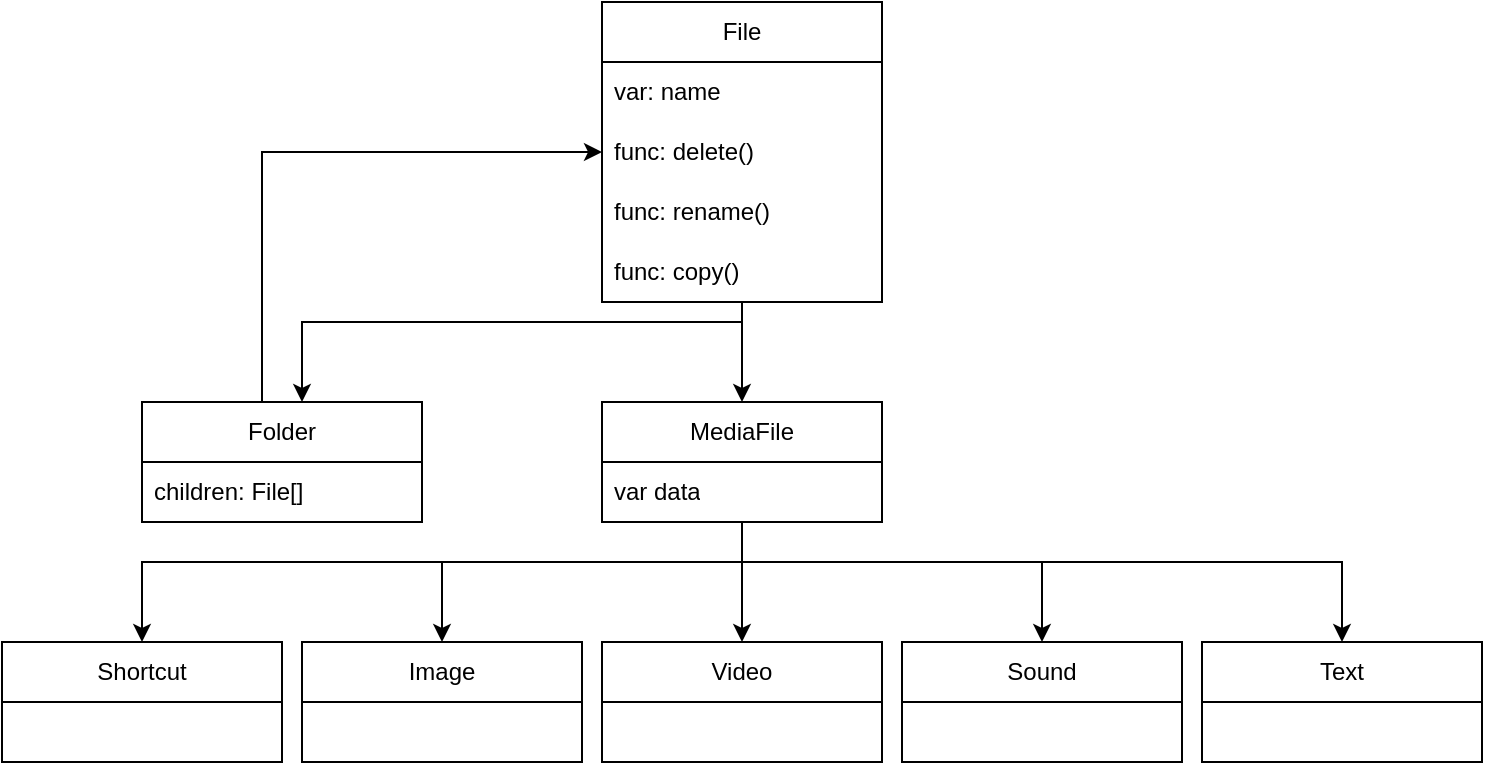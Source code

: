 <mxfile version="21.1.7" type="device">
  <diagram id="C5RBs43oDa-KdzZeNtuy" name="Page-1">
    <mxGraphModel dx="1050" dy="587" grid="1" gridSize="10" guides="1" tooltips="1" connect="1" arrows="1" fold="1" page="1" pageScale="1" pageWidth="827" pageHeight="1169" math="0" shadow="0">
      <root>
        <mxCell id="WIyWlLk6GJQsqaUBKTNV-0" />
        <mxCell id="WIyWlLk6GJQsqaUBKTNV-1" parent="WIyWlLk6GJQsqaUBKTNV-0" />
        <mxCell id="yTDiZZ6eNwW53-O_dT9L-18" style="edgeStyle=orthogonalEdgeStyle;rounded=0;orthogonalLoop=1;jettySize=auto;html=1;" edge="1" parent="WIyWlLk6GJQsqaUBKTNV-1" source="yTDiZZ6eNwW53-O_dT9L-0" target="yTDiZZ6eNwW53-O_dT9L-13">
          <mxGeometry relative="1" as="geometry">
            <Array as="points">
              <mxPoint x="400" y="200" />
              <mxPoint x="180" y="200" />
            </Array>
          </mxGeometry>
        </mxCell>
        <mxCell id="yTDiZZ6eNwW53-O_dT9L-36" style="edgeStyle=orthogonalEdgeStyle;rounded=0;orthogonalLoop=1;jettySize=auto;html=1;" edge="1" parent="WIyWlLk6GJQsqaUBKTNV-1" source="yTDiZZ6eNwW53-O_dT9L-0" target="yTDiZZ6eNwW53-O_dT9L-31">
          <mxGeometry relative="1" as="geometry" />
        </mxCell>
        <mxCell id="yTDiZZ6eNwW53-O_dT9L-0" value="File" style="swimlane;fontStyle=0;childLayout=stackLayout;horizontal=1;startSize=30;horizontalStack=0;resizeParent=1;resizeParentMax=0;resizeLast=0;collapsible=1;marginBottom=0;whiteSpace=wrap;html=1;" vertex="1" parent="WIyWlLk6GJQsqaUBKTNV-1">
          <mxGeometry x="330" y="40" width="140" height="150" as="geometry" />
        </mxCell>
        <mxCell id="yTDiZZ6eNwW53-O_dT9L-1" value="var:&amp;nbsp;name" style="text;strokeColor=none;fillColor=none;align=left;verticalAlign=middle;spacingLeft=4;spacingRight=4;overflow=hidden;points=[[0,0.5],[1,0.5]];portConstraint=eastwest;rotatable=0;whiteSpace=wrap;html=1;" vertex="1" parent="yTDiZZ6eNwW53-O_dT9L-0">
          <mxGeometry y="30" width="140" height="30" as="geometry" />
        </mxCell>
        <mxCell id="yTDiZZ6eNwW53-O_dT9L-2" value="func: delete()" style="text;strokeColor=none;fillColor=none;align=left;verticalAlign=middle;spacingLeft=4;spacingRight=4;overflow=hidden;points=[[0,0.5],[1,0.5]];portConstraint=eastwest;rotatable=0;whiteSpace=wrap;html=1;" vertex="1" parent="yTDiZZ6eNwW53-O_dT9L-0">
          <mxGeometry y="60" width="140" height="30" as="geometry" />
        </mxCell>
        <mxCell id="yTDiZZ6eNwW53-O_dT9L-3" value="func: rename()&lt;span style=&quot;white-space: pre;&quot;&gt;	&lt;/span&gt;" style="text;strokeColor=none;fillColor=none;align=left;verticalAlign=middle;spacingLeft=4;spacingRight=4;overflow=hidden;points=[[0,0.5],[1,0.5]];portConstraint=eastwest;rotatable=0;whiteSpace=wrap;html=1;" vertex="1" parent="yTDiZZ6eNwW53-O_dT9L-0">
          <mxGeometry y="90" width="140" height="30" as="geometry" />
        </mxCell>
        <mxCell id="yTDiZZ6eNwW53-O_dT9L-4" value="func: copy()" style="text;strokeColor=none;fillColor=none;align=left;verticalAlign=middle;spacingLeft=4;spacingRight=4;overflow=hidden;points=[[0,0.5],[1,0.5]];portConstraint=eastwest;rotatable=0;whiteSpace=wrap;html=1;" vertex="1" parent="yTDiZZ6eNwW53-O_dT9L-0">
          <mxGeometry y="120" width="140" height="30" as="geometry" />
        </mxCell>
        <mxCell id="yTDiZZ6eNwW53-O_dT9L-17" style="edgeStyle=orthogonalEdgeStyle;rounded=0;orthogonalLoop=1;jettySize=auto;html=1;" edge="1" parent="WIyWlLk6GJQsqaUBKTNV-1" source="yTDiZZ6eNwW53-O_dT9L-13" target="yTDiZZ6eNwW53-O_dT9L-0">
          <mxGeometry relative="1" as="geometry">
            <Array as="points">
              <mxPoint x="160" y="115" />
            </Array>
          </mxGeometry>
        </mxCell>
        <mxCell id="yTDiZZ6eNwW53-O_dT9L-13" value="Folder" style="swimlane;fontStyle=0;childLayout=stackLayout;horizontal=1;startSize=30;horizontalStack=0;resizeParent=1;resizeParentMax=0;resizeLast=0;collapsible=1;marginBottom=0;whiteSpace=wrap;html=1;" vertex="1" parent="WIyWlLk6GJQsqaUBKTNV-1">
          <mxGeometry x="100" y="240" width="140" height="60" as="geometry" />
        </mxCell>
        <mxCell id="yTDiZZ6eNwW53-O_dT9L-14" value="children: File[]" style="text;strokeColor=none;fillColor=none;align=left;verticalAlign=middle;spacingLeft=4;spacingRight=4;overflow=hidden;points=[[0,0.5],[1,0.5]];portConstraint=eastwest;rotatable=0;whiteSpace=wrap;html=1;" vertex="1" parent="yTDiZZ6eNwW53-O_dT9L-13">
          <mxGeometry y="30" width="140" height="30" as="geometry" />
        </mxCell>
        <mxCell id="yTDiZZ6eNwW53-O_dT9L-19" value="Sound" style="swimlane;fontStyle=0;childLayout=stackLayout;horizontal=1;startSize=30;horizontalStack=0;resizeParent=1;resizeParentMax=0;resizeLast=0;collapsible=1;marginBottom=0;whiteSpace=wrap;html=1;" vertex="1" parent="WIyWlLk6GJQsqaUBKTNV-1">
          <mxGeometry x="480" y="360" width="140" height="60" as="geometry" />
        </mxCell>
        <mxCell id="yTDiZZ6eNwW53-O_dT9L-23" value="Image" style="swimlane;fontStyle=0;childLayout=stackLayout;horizontal=1;startSize=30;horizontalStack=0;resizeParent=1;resizeParentMax=0;resizeLast=0;collapsible=1;marginBottom=0;whiteSpace=wrap;html=1;" vertex="1" parent="WIyWlLk6GJQsqaUBKTNV-1">
          <mxGeometry x="180" y="360" width="140" height="60" as="geometry" />
        </mxCell>
        <mxCell id="yTDiZZ6eNwW53-O_dT9L-27" value="Video" style="swimlane;fontStyle=0;childLayout=stackLayout;horizontal=1;startSize=30;horizontalStack=0;resizeParent=1;resizeParentMax=0;resizeLast=0;collapsible=1;marginBottom=0;whiteSpace=wrap;html=1;" vertex="1" parent="WIyWlLk6GJQsqaUBKTNV-1">
          <mxGeometry x="330" y="360" width="140" height="60" as="geometry" />
        </mxCell>
        <mxCell id="yTDiZZ6eNwW53-O_dT9L-37" style="edgeStyle=orthogonalEdgeStyle;rounded=0;orthogonalLoop=1;jettySize=auto;html=1;" edge="1" parent="WIyWlLk6GJQsqaUBKTNV-1" source="yTDiZZ6eNwW53-O_dT9L-31" target="yTDiZZ6eNwW53-O_dT9L-27">
          <mxGeometry relative="1" as="geometry" />
        </mxCell>
        <mxCell id="yTDiZZ6eNwW53-O_dT9L-38" style="edgeStyle=orthogonalEdgeStyle;rounded=0;orthogonalLoop=1;jettySize=auto;html=1;" edge="1" parent="WIyWlLk6GJQsqaUBKTNV-1" source="yTDiZZ6eNwW53-O_dT9L-31" target="yTDiZZ6eNwW53-O_dT9L-19">
          <mxGeometry relative="1" as="geometry">
            <Array as="points">
              <mxPoint x="400" y="320" />
              <mxPoint x="550" y="320" />
            </Array>
          </mxGeometry>
        </mxCell>
        <mxCell id="yTDiZZ6eNwW53-O_dT9L-39" style="edgeStyle=orthogonalEdgeStyle;rounded=0;orthogonalLoop=1;jettySize=auto;html=1;" edge="1" parent="WIyWlLk6GJQsqaUBKTNV-1" source="yTDiZZ6eNwW53-O_dT9L-31" target="yTDiZZ6eNwW53-O_dT9L-23">
          <mxGeometry relative="1" as="geometry">
            <Array as="points">
              <mxPoint x="400" y="320" />
              <mxPoint x="250" y="320" />
            </Array>
          </mxGeometry>
        </mxCell>
        <mxCell id="yTDiZZ6eNwW53-O_dT9L-41" style="edgeStyle=orthogonalEdgeStyle;rounded=0;orthogonalLoop=1;jettySize=auto;html=1;" edge="1" parent="WIyWlLk6GJQsqaUBKTNV-1" source="yTDiZZ6eNwW53-O_dT9L-31" target="yTDiZZ6eNwW53-O_dT9L-40">
          <mxGeometry relative="1" as="geometry">
            <Array as="points">
              <mxPoint x="400" y="320" />
              <mxPoint x="700" y="320" />
            </Array>
          </mxGeometry>
        </mxCell>
        <mxCell id="yTDiZZ6eNwW53-O_dT9L-46" style="edgeStyle=orthogonalEdgeStyle;rounded=0;orthogonalLoop=1;jettySize=auto;html=1;" edge="1" parent="WIyWlLk6GJQsqaUBKTNV-1" source="yTDiZZ6eNwW53-O_dT9L-31" target="yTDiZZ6eNwW53-O_dT9L-42">
          <mxGeometry relative="1" as="geometry">
            <Array as="points">
              <mxPoint x="400" y="320" />
              <mxPoint x="100" y="320" />
            </Array>
          </mxGeometry>
        </mxCell>
        <mxCell id="yTDiZZ6eNwW53-O_dT9L-31" value="MediaFile" style="swimlane;fontStyle=0;childLayout=stackLayout;horizontal=1;startSize=30;horizontalStack=0;resizeParent=1;resizeParentMax=0;resizeLast=0;collapsible=1;marginBottom=0;whiteSpace=wrap;html=1;" vertex="1" parent="WIyWlLk6GJQsqaUBKTNV-1">
          <mxGeometry x="330" y="240" width="140" height="60" as="geometry" />
        </mxCell>
        <mxCell id="yTDiZZ6eNwW53-O_dT9L-32" value="var data" style="text;strokeColor=none;fillColor=none;align=left;verticalAlign=middle;spacingLeft=4;spacingRight=4;overflow=hidden;points=[[0,0.5],[1,0.5]];portConstraint=eastwest;rotatable=0;whiteSpace=wrap;html=1;" vertex="1" parent="yTDiZZ6eNwW53-O_dT9L-31">
          <mxGeometry y="30" width="140" height="30" as="geometry" />
        </mxCell>
        <mxCell id="yTDiZZ6eNwW53-O_dT9L-40" value="Text" style="swimlane;fontStyle=0;childLayout=stackLayout;horizontal=1;startSize=30;horizontalStack=0;resizeParent=1;resizeParentMax=0;resizeLast=0;collapsible=1;marginBottom=0;whiteSpace=wrap;html=1;" vertex="1" parent="WIyWlLk6GJQsqaUBKTNV-1">
          <mxGeometry x="630" y="360" width="140" height="60" as="geometry" />
        </mxCell>
        <mxCell id="yTDiZZ6eNwW53-O_dT9L-42" value="Shortcut" style="swimlane;fontStyle=0;childLayout=stackLayout;horizontal=1;startSize=30;horizontalStack=0;resizeParent=1;resizeParentMax=0;resizeLast=0;collapsible=1;marginBottom=0;whiteSpace=wrap;html=1;" vertex="1" parent="WIyWlLk6GJQsqaUBKTNV-1">
          <mxGeometry x="30" y="360" width="140" height="60" as="geometry" />
        </mxCell>
      </root>
    </mxGraphModel>
  </diagram>
</mxfile>
